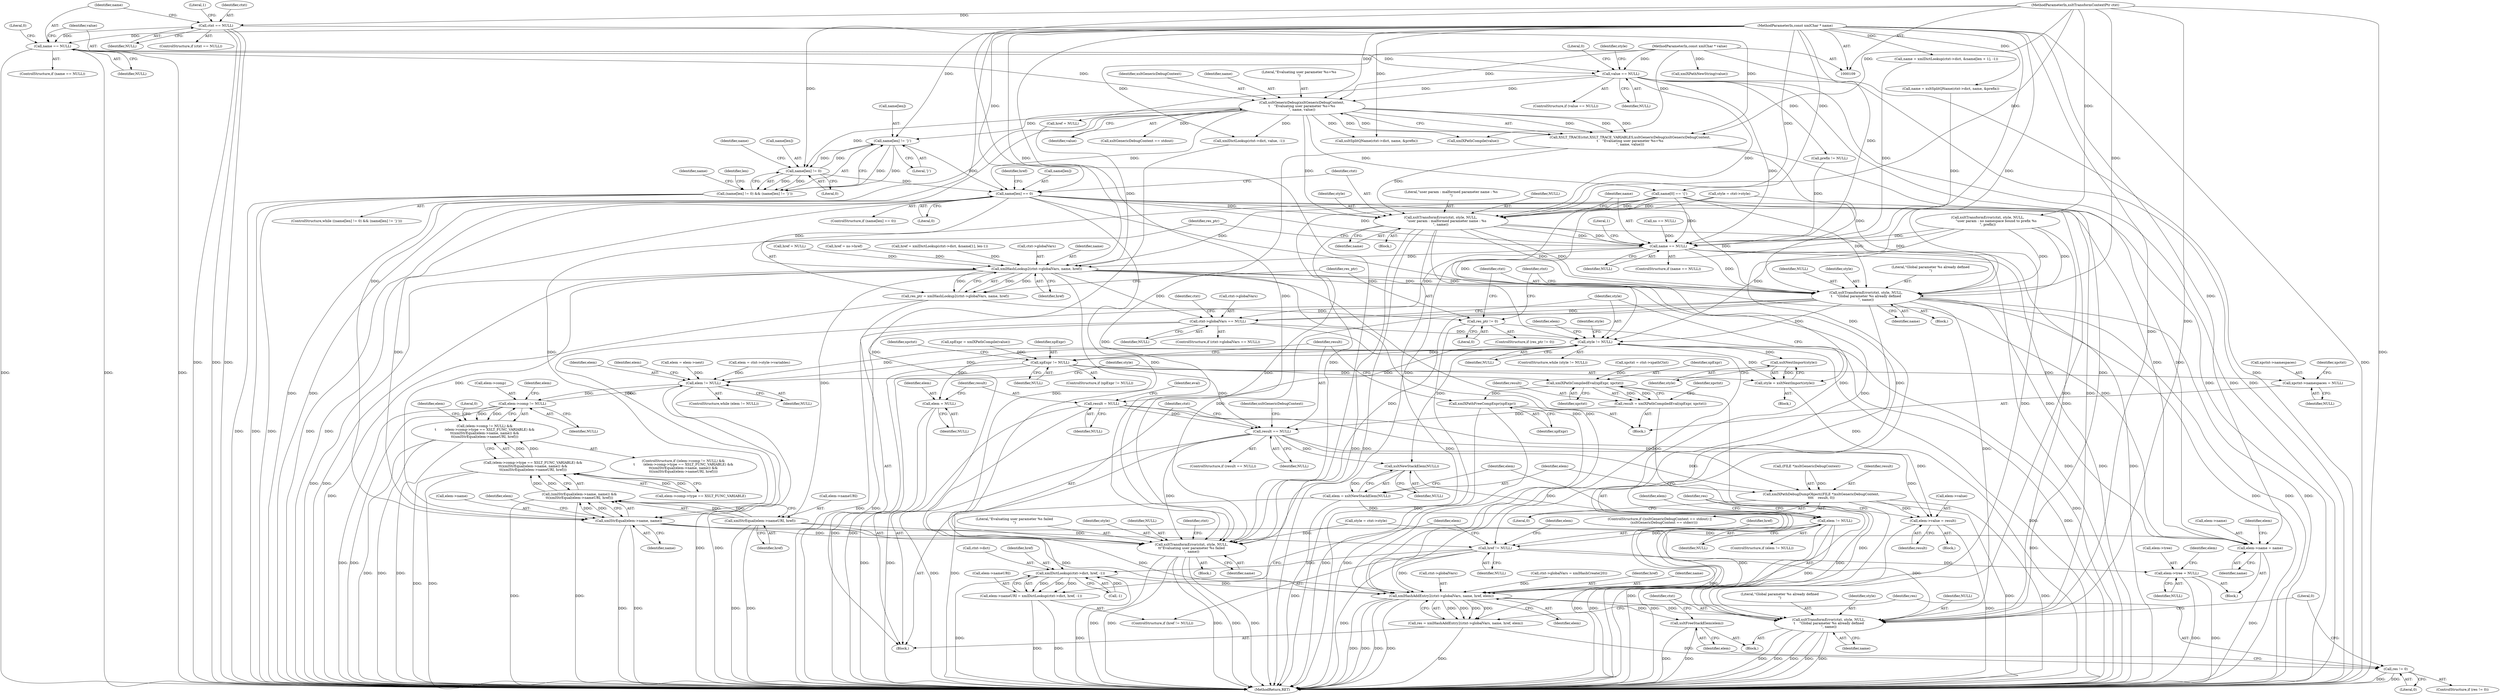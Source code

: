 digraph "0_Chrome_96dbafe288dbe2f0cc45fa3c39daf6d0c37acbab_45@array" {
"1000176" [label="(Call,name[len] != '}')"];
"1000171" [label="(Call,name[len] != 0)"];
"1000150" [label="(Call,xsltGenericDebug(xsltGenericDebugContext,\n\t    \"Evaluating user parameter %s=%s\n\", name, value))"];
"1000131" [label="(Call,name == NULL)"];
"1000111" [label="(MethodParameterIn,const xmlChar * name)"];
"1000124" [label="(Call,ctxt == NULL)"];
"1000110" [label="(MethodParameterIn,xsltTransformContextPtr ctxt)"];
"1000137" [label="(Call,value == NULL)"];
"1000112" [label="(MethodParameterIn,const xmlChar * value)"];
"1000176" [label="(Call,name[len] != '}')"];
"1000170" [label="(Call,(name[len] != 0) && (name[len] != '}'))"];
"1000184" [label="(Call,name[len] == 0)"];
"1000190" [label="(Call,xsltTransformError(ctxt, style, NULL,\n           \"user param : malformed parameter name : %s\n\", name))"];
"1000275" [label="(Call,name == NULL)"];
"1000283" [label="(Call,xmlHashLookup2(ctxt->globalVars, name, href))"];
"1000281" [label="(Call,res_ptr = xmlHashLookup2(ctxt->globalVars, name, href))"];
"1000290" [label="(Call,res_ptr != 0)"];
"1000294" [label="(Call,xsltTransformError(ctxt, style, NULL,\n\t    \"Global parameter %s already defined\n\", name))"];
"1000301" [label="(Call,ctxt->globalVars == NULL)"];
"1000313" [label="(Call,style != NULL)"];
"1000325" [label="(Call,elem != NULL)"];
"1000331" [label="(Call,elem->comp != NULL)"];
"1000330" [label="(Call,(elem->comp != NULL) &&\n\t        (elem->comp->type == XSLT_FUNC_VARIABLE) &&\n\t\t(xmlStrEqual(elem->name, name)) &&\n\t\t(xmlStrEqual(elem->nameURI, href)))"];
"1000365" [label="(Call,xsltNextImport(style))"];
"1000363" [label="(Call,style = xsltNextImport(style))"];
"1000372" [label="(Call,elem = NULL)"];
"1000375" [label="(Call,result = NULL)"];
"1000506" [label="(Call,result == NULL)"];
"1000510" [label="(Call,xsltTransformError(ctxt, style, NULL,\n\t\t\"Evaluating user parameter %s failed\n\", name))"];
"1000532" [label="(Call,xmlXPathDebugDumpObject((FILE *)xsltGenericDebugContext,\n\t\t\t\t    result, 0))"];
"1000601" [label="(Call,elem->value = result)"];
"1000540" [label="(Call,xsltNewStackElem(NULL))"];
"1000538" [label="(Call,elem = xsltNewStackElem(NULL))"];
"1000543" [label="(Call,elem != NULL)"];
"1000564" [label="(Call,href != NULL)"];
"1000571" [label="(Call,xmlDictLookup(ctxt->dict, href, -1))"];
"1000567" [label="(Call,elem->nameURI = xmlDictLookup(ctxt->dict, href, -1))"];
"1000608" [label="(Call,xmlHashAddEntry2(ctxt->globalVars, name, href, elem))"];
"1000606" [label="(Call,res = xmlHashAddEntry2(ctxt->globalVars, name, href, elem))"];
"1000616" [label="(Call,res != 0)"];
"1000620" [label="(Call,xsltFreeStackElem(elem))"];
"1000622" [label="(Call,xsltTransformError(ctxt, style, NULL,\n\t    \"Global parameter %s already defined\n\", name))"];
"1000578" [label="(Call,elem->tree = NULL)"];
"1000388" [label="(Call,xpExpr != NULL)"];
"1000458" [label="(Call,xpctxt->namespaces = NULL)"];
"1000470" [label="(Call,xmlXPathCompiledEval(xpExpr, xpctxt))"];
"1000468" [label="(Call,result = xmlXPathCompiledEval(xpExpr, xpctxt))"];
"1000503" [label="(Call,xmlXPathFreeCompExpr(xpExpr))"];
"1000345" [label="(Call,xmlStrEqual(elem->name, name))"];
"1000344" [label="(Call,(xmlStrEqual(elem->name, name)) &&\n\t\t(xmlStrEqual(elem->nameURI, href)))"];
"1000336" [label="(Call,(elem->comp->type == XSLT_FUNC_VARIABLE) &&\n\t\t(xmlStrEqual(elem->name, name)) &&\n\t\t(xmlStrEqual(elem->nameURI, href)))"];
"1000547" [label="(Call,elem->name = name)"];
"1000350" [label="(Call,xmlStrEqual(elem->nameURI, href))"];
"1000572" [label="(Call,ctxt->dict)"];
"1000292" [label="(Literal,0)"];
"1000182" [label="(Identifier,len)"];
"1000509" [label="(Block,)"];
"1000564" [label="(Call,href != NULL)"];
"1000326" [label="(Identifier,elem)"];
"1000385" [label="(Call,xmlXPathCompile(value))"];
"1000349" [label="(Identifier,name)"];
"1000315" [label="(Identifier,NULL)"];
"1000462" [label="(Identifier,NULL)"];
"1000258" [label="(Call,xsltTransformError(ctxt, style, NULL,\n                \"user param : no namespace bound to prefix %s\n\", prefix))"];
"1000151" [label="(Identifier,xsltGenericDebugContext)"];
"1000186" [label="(Identifier,name)"];
"1000314" [label="(Identifier,style)"];
"1000137" [label="(Call,value == NULL)"];
"1000618" [label="(Literal,0)"];
"1000373" [label="(Identifier,elem)"];
"1000301" [label="(Call,ctxt->globalVars == NULL)"];
"1000380" [label="(Identifier,eval)"];
"1000277" [label="(Identifier,NULL)"];
"1000141" [label="(Literal,0)"];
"1000505" [label="(ControlStructure,if (result == NULL))"];
"1000468" [label="(Call,result = xmlXPathCompiledEval(xpExpr, xpctxt))"];
"1000290" [label="(Call,res_ptr != 0)"];
"1000609" [label="(Call,ctxt->globalVars)"];
"1000390" [label="(Identifier,NULL)"];
"1000346" [label="(Call,elem->name)"];
"1000548" [label="(Call,elem->name)"];
"1000211" [label="(Call,name = xmlDictLookup(ctxt->dict, &name[len + 1], -1))"];
"1000124" [label="(Call,ctxt == NULL)"];
"1000511" [label="(Identifier,ctxt)"];
"1000178" [label="(Identifier,name)"];
"1000608" [label="(Call,xmlHashAddEntry2(ctxt->globalVars, name, href, elem))"];
"1000344" [label="(Call,(xmlStrEqual(elem->name, name)) &&\n\t\t(xmlStrEqual(elem->nameURI, href)))"];
"1000541" [label="(Identifier,NULL)"];
"1000470" [label="(Call,xmlXPathCompiledEval(xpExpr, xpctxt))"];
"1000514" [label="(Literal,\"Evaluating user parameter %s failed\n\")"];
"1000275" [label="(Call,name == NULL)"];
"1000195" [label="(Identifier,name)"];
"1000578" [label="(Call,elem->tree = NULL)"];
"1000154" [label="(Identifier,value)"];
"1000537" [label="(Literal,0)"];
"1000533" [label="(Call,(FILE *)xsltGenericDebugContext)"];
"1000306" [label="(Call,ctxt->globalVars = xmlHashCreate(20))"];
"1000176" [label="(Call,name[len] != '}')"];
"1000571" [label="(Call,xmlDictLookup(ctxt->dict, href, -1))"];
"1000510" [label="(Call,xsltTransformError(ctxt, style, NULL,\n\t\t\"Evaluating user parameter %s failed\n\", name))"];
"1000170" [label="(Call,(name[len] != 0) && (name[len] != '}'))"];
"1000132" [label="(Identifier,name)"];
"1000313" [label="(Call,style != NULL)"];
"1000114" [label="(Block,)"];
"1000585" [label="(Identifier,elem)"];
"1000352" [label="(Identifier,elem)"];
"1000123" [label="(ControlStructure,if (ctxt == NULL))"];
"1000227" [label="(Call,name = xsltSplitQName(ctxt->dict, name, &prefix))"];
"1000568" [label="(Call,elem->nameURI)"];
"1000325" [label="(Call,elem != NULL)"];
"1000512" [label="(Identifier,style)"];
"1000126" [label="(Identifier,NULL)"];
"1000503" [label="(Call,xmlXPathFreeCompExpr(xpExpr))"];
"1000287" [label="(Identifier,name)"];
"1000597" [label="(Call,xmlXPathNewString(value))"];
"1000617" [label="(Identifier,res)"];
"1000335" [label="(Identifier,NULL)"];
"1000177" [label="(Call,name[len])"];
"1000367" [label="(Call,style = ctxt->style)"];
"1000143" [label="(Identifier,style)"];
"1000291" [label="(Identifier,res_ptr)"];
"1000297" [label="(Identifier,NULL)"];
"1000331" [label="(Call,elem->comp != NULL)"];
"1000513" [label="(Identifier,NULL)"];
"1000458" [label="(Call,xpctxt->namespaces = NULL)"];
"1000171" [label="(Call,name[len] != 0)"];
"1000527" [label="(Identifier,xsltGenericDebugContext)"];
"1000605" [label="(Identifier,result)"];
"1000189" [label="(Block,)"];
"1000340" [label="(Identifier,elem)"];
"1000142" [label="(Call,style = ctxt->style)"];
"1000626" [label="(Literal,\"Global parameter %s already defined\n\")"];
"1000546" [label="(Block,)"];
"1000136" [label="(ControlStructure,if (value == NULL))"];
"1000169" [label="(ControlStructure,while ((name[len] != 0) && (name[len] != '}')))"];
"1000308" [label="(Identifier,ctxt)"];
"1000542" [label="(ControlStructure,if (elem != NULL))"];
"1000575" [label="(Identifier,href)"];
"1000264" [label="(Call,href = NULL)"];
"1000375" [label="(Call,result = NULL)"];
"1000544" [label="(Identifier,elem)"];
"1000400" [label="(Identifier,xpctxt)"];
"1000619" [label="(Block,)"];
"1000383" [label="(Call,xpExpr = xmlXPathCompile(value))"];
"1000365" [label="(Call,xsltNextImport(style))"];
"1000288" [label="(Identifier,href)"];
"1000547" [label="(Call,elem->name = name)"];
"1000192" [label="(Identifier,style)"];
"1000614" [label="(Identifier,elem)"];
"1000607" [label="(Identifier,res)"];
"1000624" [label="(Identifier,style)"];
"1000351" [label="(Call,elem->nameURI)"];
"1000318" [label="(Identifier,elem)"];
"1000296" [label="(Identifier,style)"];
"1000387" [label="(ControlStructure,if (xpExpr != NULL))"];
"1000175" [label="(Literal,0)"];
"1000330" [label="(Call,(elem->comp != NULL) &&\n\t        (elem->comp->type == XSLT_FUNC_VARIABLE) &&\n\t\t(xmlStrEqual(elem->name, name)) &&\n\t\t(xmlStrEqual(elem->nameURI, href)))"];
"1000345" [label="(Call,xmlStrEqual(elem->name, name))"];
"1000475" [label="(Identifier,xpctxt)"];
"1000281" [label="(Call,res_ptr = xmlHashLookup2(ctxt->globalVars, name, href))"];
"1000602" [label="(Call,elem->value)"];
"1000294" [label="(Call,xsltTransformError(ctxt, style, NULL,\n\t    \"Global parameter %s already defined\n\", name))"];
"1000622" [label="(Call,xsltTransformError(ctxt, style, NULL,\n\t    \"Global parameter %s already defined\n\", name))"];
"1000130" [label="(ControlStructure,if (name == NULL))"];
"1000540" [label="(Call,xsltNewStackElem(NULL))"];
"1000372" [label="(Call,elem = NULL)"];
"1000629" [label="(Literal,0)"];
"1000545" [label="(Identifier,NULL)"];
"1000600" [label="(Block,)"];
"1000155" [label="(Call,href = NULL)"];
"1000303" [label="(Identifier,ctxt)"];
"1000111" [label="(MethodParameterIn,const xmlChar * name)"];
"1000110" [label="(MethodParameterIn,xsltTransformContextPtr ctxt)"];
"1000305" [label="(Identifier,NULL)"];
"1000190" [label="(Call,xsltTransformError(ctxt, style, NULL,\n           \"user param : malformed parameter name : %s\n\", name))"];
"1000359" [label="(Identifier,elem)"];
"1000538" [label="(Call,elem = xsltNewStackElem(NULL))"];
"1000337" [label="(Call,elem->comp->type == XSLT_FUNC_VARIABLE)"];
"1000536" [label="(Identifier,result)"];
"1000465" [label="(Identifier,xpctxt)"];
"1000147" [label="(Call,XSLT_TRACE(ctxt,XSLT_TRACE_VARIABLES,xsltGenericDebug(xsltGenericDebugContext,\n\t    \"Evaluating user parameter %s=%s\n\", name, value)))"];
"1000289" [label="(ControlStructure,if (res_ptr != 0))"];
"1000354" [label="(Identifier,href)"];
"1000299" [label="(Identifier,name)"];
"1000376" [label="(Identifier,result)"];
"1000183" [label="(ControlStructure,if (name[len] == 0))"];
"1000621" [label="(Identifier,elem)"];
"1000153" [label="(Identifier,name)"];
"1000133" [label="(Identifier,NULL)"];
"1000300" [label="(ControlStructure,if (ctxt->globalVars == NULL))"];
"1000131" [label="(Call,name == NULL)"];
"1000539" [label="(Identifier,elem)"];
"1000567" [label="(Call,elem->nameURI = xmlDictLookup(ctxt->dict, href, -1))"];
"1000554" [label="(Identifier,elem)"];
"1000532" [label="(Call,xmlXPathDebugDumpObject((FILE *)xsltGenericDebugContext,\n\t\t\t\t    result, 0))"];
"1000549" [label="(Identifier,elem)"];
"1000613" [label="(Identifier,href)"];
"1000623" [label="(Identifier,ctxt)"];
"1000563" [label="(ControlStructure,if (href != NULL))"];
"1000282" [label="(Identifier,res_ptr)"];
"1000269" [label="(Call,href = ns->href)"];
"1000329" [label="(ControlStructure,if ((elem->comp != NULL) &&\n\t        (elem->comp->type == XSLT_FUNC_VARIABLE) &&\n\t\t(xmlStrEqual(elem->name, name)) &&\n\t\t(xmlStrEqual(elem->nameURI, href))))"];
"1000507" [label="(Identifier,result)"];
"1000358" [label="(Call,elem = elem->next)"];
"1000283" [label="(Call,xmlHashLookup2(ctxt->globalVars, name, href))"];
"1000368" [label="(Identifier,style)"];
"1000274" [label="(ControlStructure,if (name == NULL))"];
"1000280" [label="(Literal,1)"];
"1000152" [label="(Literal,\"Evaluating user parameter %s=%s\n\")"];
"1000276" [label="(Identifier,name)"];
"1000524" [label="(ControlStructure,if ((xsltGenericDebugContext == stdout) ||\n        (xsltGenericDebugContext == stderr)))"];
"1000317" [label="(Call,elem = ctxt->style->variables)"];
"1000150" [label="(Call,xsltGenericDebug(xsltGenericDebugContext,\n\t    \"Evaluating user parameter %s=%s\n\", name, value))"];
"1000336" [label="(Call,(elem->comp->type == XSLT_FUNC_VARIABLE) &&\n\t\t(xmlStrEqual(elem->name, name)) &&\n\t\t(xmlStrEqual(elem->nameURI, href)))"];
"1000601" [label="(Call,elem->value = result)"];
"1000543" [label="(Call,elem != NULL)"];
"1000389" [label="(Identifier,xpExpr)"];
"1000579" [label="(Call,elem->tree)"];
"1000515" [label="(Identifier,name)"];
"1000324" [label="(ControlStructure,while (elem != NULL))"];
"1000569" [label="(Identifier,elem)"];
"1000364" [label="(Identifier,style)"];
"1000254" [label="(Call,ns == NULL)"];
"1000612" [label="(Identifier,name)"];
"1000327" [label="(Identifier,NULL)"];
"1000582" [label="(Identifier,NULL)"];
"1000139" [label="(Identifier,NULL)"];
"1000388" [label="(Call,xpExpr != NULL)"];
"1000188" [label="(Literal,0)"];
"1000198" [label="(Call,href = xmlDictLookup(ctxt->dict, &name[1], len-1))"];
"1000374" [label="(Identifier,NULL)"];
"1000526" [label="(Call,xsltGenericDebugContext == stdout)"];
"1000316" [label="(Block,)"];
"1000191" [label="(Identifier,ctxt)"];
"1000576" [label="(Call,-1)"];
"1000194" [label="(Literal,\"user param : malformed parameter name : %s\n\")"];
"1000627" [label="(Identifier,name)"];
"1000332" [label="(Call,elem->comp)"];
"1000180" [label="(Literal,'}')"];
"1000284" [label="(Call,ctxt->globalVars)"];
"1000565" [label="(Identifier,href)"];
"1000518" [label="(Identifier,ctxt)"];
"1000295" [label="(Identifier,ctxt)"];
"1000504" [label="(Identifier,xpExpr)"];
"1000471" [label="(Identifier,xpExpr)"];
"1000184" [label="(Call,name[len] == 0)"];
"1000616" [label="(Call,res != 0)"];
"1000138" [label="(Identifier,value)"];
"1000135" [label="(Literal,0)"];
"1000298" [label="(Literal,\"Global parameter %s already defined\n\")"];
"1000312" [label="(ControlStructure,while (style != NULL))"];
"1000391" [label="(Block,)"];
"1000237" [label="(Call,prefix != NULL)"];
"1000129" [label="(Literal,1)"];
"1000229" [label="(Call,xsltSplitQName(ctxt->dict, name, &prefix))"];
"1000556" [label="(Call,xmlDictLookup(ctxt->dict, value, -1))"];
"1000508" [label="(Identifier,NULL)"];
"1000159" [label="(Call,name[0] == '{')"];
"1000125" [label="(Identifier,ctxt)"];
"1000472" [label="(Identifier,xpctxt)"];
"1000506" [label="(Call,result == NULL)"];
"1000112" [label="(MethodParameterIn,const xmlChar * value)"];
"1000630" [label="(MethodReturn,RET)"];
"1000293" [label="(Block,)"];
"1000377" [label="(Identifier,NULL)"];
"1000580" [label="(Identifier,elem)"];
"1000350" [label="(Call,xmlStrEqual(elem->nameURI, href))"];
"1000551" [label="(Identifier,name)"];
"1000620" [label="(Call,xsltFreeStackElem(elem))"];
"1000399" [label="(Call,xpctxt = ctxt->xpathCtxt)"];
"1000625" [label="(Identifier,NULL)"];
"1000469" [label="(Identifier,result)"];
"1000357" [label="(Literal,0)"];
"1000333" [label="(Identifier,elem)"];
"1000566" [label="(Identifier,NULL)"];
"1000459" [label="(Call,xpctxt->namespaces)"];
"1000606" [label="(Call,res = xmlHashAddEntry2(ctxt->globalVars, name, href, elem))"];
"1000172" [label="(Call,name[len])"];
"1000185" [label="(Call,name[len])"];
"1000199" [label="(Identifier,href)"];
"1000193" [label="(Identifier,NULL)"];
"1000363" [label="(Call,style = xsltNextImport(style))"];
"1000615" [label="(ControlStructure,if (res != 0))"];
"1000302" [label="(Call,ctxt->globalVars)"];
"1000366" [label="(Identifier,style)"];
"1000176" -> "1000170"  [label="AST: "];
"1000176" -> "1000180"  [label="CFG: "];
"1000177" -> "1000176"  [label="AST: "];
"1000180" -> "1000176"  [label="AST: "];
"1000170" -> "1000176"  [label="CFG: "];
"1000176" -> "1000171"  [label="DDG: "];
"1000176" -> "1000170"  [label="DDG: "];
"1000176" -> "1000170"  [label="DDG: "];
"1000171" -> "1000176"  [label="DDG: "];
"1000150" -> "1000176"  [label="DDG: "];
"1000111" -> "1000176"  [label="DDG: "];
"1000176" -> "1000184"  [label="DDG: "];
"1000171" -> "1000170"  [label="AST: "];
"1000171" -> "1000175"  [label="CFG: "];
"1000172" -> "1000171"  [label="AST: "];
"1000175" -> "1000171"  [label="AST: "];
"1000178" -> "1000171"  [label="CFG: "];
"1000170" -> "1000171"  [label="CFG: "];
"1000171" -> "1000170"  [label="DDG: "];
"1000171" -> "1000170"  [label="DDG: "];
"1000150" -> "1000171"  [label="DDG: "];
"1000111" -> "1000171"  [label="DDG: "];
"1000171" -> "1000184"  [label="DDG: "];
"1000150" -> "1000147"  [label="AST: "];
"1000150" -> "1000154"  [label="CFG: "];
"1000151" -> "1000150"  [label="AST: "];
"1000152" -> "1000150"  [label="AST: "];
"1000153" -> "1000150"  [label="AST: "];
"1000154" -> "1000150"  [label="AST: "];
"1000147" -> "1000150"  [label="CFG: "];
"1000150" -> "1000630"  [label="DDG: "];
"1000150" -> "1000630"  [label="DDG: "];
"1000150" -> "1000147"  [label="DDG: "];
"1000150" -> "1000147"  [label="DDG: "];
"1000150" -> "1000147"  [label="DDG: "];
"1000150" -> "1000147"  [label="DDG: "];
"1000131" -> "1000150"  [label="DDG: "];
"1000111" -> "1000150"  [label="DDG: "];
"1000137" -> "1000150"  [label="DDG: "];
"1000112" -> "1000150"  [label="DDG: "];
"1000150" -> "1000159"  [label="DDG: "];
"1000150" -> "1000184"  [label="DDG: "];
"1000150" -> "1000190"  [label="DDG: "];
"1000150" -> "1000229"  [label="DDG: "];
"1000150" -> "1000385"  [label="DDG: "];
"1000150" -> "1000526"  [label="DDG: "];
"1000150" -> "1000556"  [label="DDG: "];
"1000131" -> "1000130"  [label="AST: "];
"1000131" -> "1000133"  [label="CFG: "];
"1000132" -> "1000131"  [label="AST: "];
"1000133" -> "1000131"  [label="AST: "];
"1000135" -> "1000131"  [label="CFG: "];
"1000138" -> "1000131"  [label="CFG: "];
"1000131" -> "1000630"  [label="DDG: "];
"1000131" -> "1000630"  [label="DDG: "];
"1000131" -> "1000630"  [label="DDG: "];
"1000111" -> "1000131"  [label="DDG: "];
"1000124" -> "1000131"  [label="DDG: "];
"1000131" -> "1000137"  [label="DDG: "];
"1000111" -> "1000109"  [label="AST: "];
"1000111" -> "1000630"  [label="DDG: "];
"1000111" -> "1000159"  [label="DDG: "];
"1000111" -> "1000184"  [label="DDG: "];
"1000111" -> "1000190"  [label="DDG: "];
"1000111" -> "1000211"  [label="DDG: "];
"1000111" -> "1000227"  [label="DDG: "];
"1000111" -> "1000229"  [label="DDG: "];
"1000111" -> "1000275"  [label="DDG: "];
"1000111" -> "1000283"  [label="DDG: "];
"1000111" -> "1000294"  [label="DDG: "];
"1000111" -> "1000345"  [label="DDG: "];
"1000111" -> "1000510"  [label="DDG: "];
"1000111" -> "1000547"  [label="DDG: "];
"1000111" -> "1000608"  [label="DDG: "];
"1000111" -> "1000622"  [label="DDG: "];
"1000124" -> "1000123"  [label="AST: "];
"1000124" -> "1000126"  [label="CFG: "];
"1000125" -> "1000124"  [label="AST: "];
"1000126" -> "1000124"  [label="AST: "];
"1000129" -> "1000124"  [label="CFG: "];
"1000132" -> "1000124"  [label="CFG: "];
"1000124" -> "1000630"  [label="DDG: "];
"1000124" -> "1000630"  [label="DDG: "];
"1000124" -> "1000630"  [label="DDG: "];
"1000110" -> "1000124"  [label="DDG: "];
"1000124" -> "1000147"  [label="DDG: "];
"1000110" -> "1000109"  [label="AST: "];
"1000110" -> "1000630"  [label="DDG: "];
"1000110" -> "1000147"  [label="DDG: "];
"1000110" -> "1000190"  [label="DDG: "];
"1000110" -> "1000258"  [label="DDG: "];
"1000110" -> "1000294"  [label="DDG: "];
"1000110" -> "1000510"  [label="DDG: "];
"1000110" -> "1000622"  [label="DDG: "];
"1000137" -> "1000136"  [label="AST: "];
"1000137" -> "1000139"  [label="CFG: "];
"1000138" -> "1000137"  [label="AST: "];
"1000139" -> "1000137"  [label="AST: "];
"1000141" -> "1000137"  [label="CFG: "];
"1000143" -> "1000137"  [label="CFG: "];
"1000137" -> "1000630"  [label="DDG: "];
"1000137" -> "1000630"  [label="DDG: "];
"1000137" -> "1000630"  [label="DDG: "];
"1000112" -> "1000137"  [label="DDG: "];
"1000137" -> "1000155"  [label="DDG: "];
"1000137" -> "1000190"  [label="DDG: "];
"1000137" -> "1000237"  [label="DDG: "];
"1000137" -> "1000275"  [label="DDG: "];
"1000112" -> "1000109"  [label="AST: "];
"1000112" -> "1000630"  [label="DDG: "];
"1000112" -> "1000385"  [label="DDG: "];
"1000112" -> "1000556"  [label="DDG: "];
"1000112" -> "1000597"  [label="DDG: "];
"1000170" -> "1000169"  [label="AST: "];
"1000182" -> "1000170"  [label="CFG: "];
"1000186" -> "1000170"  [label="CFG: "];
"1000170" -> "1000630"  [label="DDG: "];
"1000170" -> "1000630"  [label="DDG: "];
"1000170" -> "1000630"  [label="DDG: "];
"1000184" -> "1000183"  [label="AST: "];
"1000184" -> "1000188"  [label="CFG: "];
"1000185" -> "1000184"  [label="AST: "];
"1000188" -> "1000184"  [label="AST: "];
"1000191" -> "1000184"  [label="CFG: "];
"1000199" -> "1000184"  [label="CFG: "];
"1000184" -> "1000630"  [label="DDG: "];
"1000184" -> "1000630"  [label="DDG: "];
"1000184" -> "1000190"  [label="DDG: "];
"1000184" -> "1000275"  [label="DDG: "];
"1000184" -> "1000283"  [label="DDG: "];
"1000184" -> "1000294"  [label="DDG: "];
"1000184" -> "1000345"  [label="DDG: "];
"1000184" -> "1000510"  [label="DDG: "];
"1000184" -> "1000547"  [label="DDG: "];
"1000184" -> "1000608"  [label="DDG: "];
"1000184" -> "1000622"  [label="DDG: "];
"1000190" -> "1000189"  [label="AST: "];
"1000190" -> "1000195"  [label="CFG: "];
"1000191" -> "1000190"  [label="AST: "];
"1000192" -> "1000190"  [label="AST: "];
"1000193" -> "1000190"  [label="AST: "];
"1000194" -> "1000190"  [label="AST: "];
"1000195" -> "1000190"  [label="AST: "];
"1000276" -> "1000190"  [label="CFG: "];
"1000190" -> "1000630"  [label="DDG: "];
"1000190" -> "1000630"  [label="DDG: "];
"1000190" -> "1000630"  [label="DDG: "];
"1000147" -> "1000190"  [label="DDG: "];
"1000142" -> "1000190"  [label="DDG: "];
"1000159" -> "1000190"  [label="DDG: "];
"1000190" -> "1000275"  [label="DDG: "];
"1000190" -> "1000275"  [label="DDG: "];
"1000190" -> "1000294"  [label="DDG: "];
"1000190" -> "1000294"  [label="DDG: "];
"1000190" -> "1000313"  [label="DDG: "];
"1000190" -> "1000510"  [label="DDG: "];
"1000190" -> "1000622"  [label="DDG: "];
"1000275" -> "1000274"  [label="AST: "];
"1000275" -> "1000277"  [label="CFG: "];
"1000276" -> "1000275"  [label="AST: "];
"1000277" -> "1000275"  [label="AST: "];
"1000280" -> "1000275"  [label="CFG: "];
"1000282" -> "1000275"  [label="CFG: "];
"1000275" -> "1000630"  [label="DDG: "];
"1000275" -> "1000630"  [label="DDG: "];
"1000275" -> "1000630"  [label="DDG: "];
"1000211" -> "1000275"  [label="DDG: "];
"1000159" -> "1000275"  [label="DDG: "];
"1000227" -> "1000275"  [label="DDG: "];
"1000237" -> "1000275"  [label="DDG: "];
"1000254" -> "1000275"  [label="DDG: "];
"1000258" -> "1000275"  [label="DDG: "];
"1000275" -> "1000283"  [label="DDG: "];
"1000275" -> "1000294"  [label="DDG: "];
"1000275" -> "1000301"  [label="DDG: "];
"1000283" -> "1000281"  [label="AST: "];
"1000283" -> "1000288"  [label="CFG: "];
"1000284" -> "1000283"  [label="AST: "];
"1000287" -> "1000283"  [label="AST: "];
"1000288" -> "1000283"  [label="AST: "];
"1000281" -> "1000283"  [label="CFG: "];
"1000283" -> "1000630"  [label="DDG: "];
"1000283" -> "1000630"  [label="DDG: "];
"1000283" -> "1000281"  [label="DDG: "];
"1000283" -> "1000281"  [label="DDG: "];
"1000283" -> "1000281"  [label="DDG: "];
"1000159" -> "1000283"  [label="DDG: "];
"1000264" -> "1000283"  [label="DDG: "];
"1000198" -> "1000283"  [label="DDG: "];
"1000269" -> "1000283"  [label="DDG: "];
"1000155" -> "1000283"  [label="DDG: "];
"1000283" -> "1000294"  [label="DDG: "];
"1000283" -> "1000301"  [label="DDG: "];
"1000283" -> "1000345"  [label="DDG: "];
"1000283" -> "1000350"  [label="DDG: "];
"1000283" -> "1000510"  [label="DDG: "];
"1000283" -> "1000547"  [label="DDG: "];
"1000283" -> "1000564"  [label="DDG: "];
"1000283" -> "1000608"  [label="DDG: "];
"1000283" -> "1000608"  [label="DDG: "];
"1000281" -> "1000114"  [label="AST: "];
"1000282" -> "1000281"  [label="AST: "];
"1000291" -> "1000281"  [label="CFG: "];
"1000281" -> "1000630"  [label="DDG: "];
"1000281" -> "1000290"  [label="DDG: "];
"1000290" -> "1000289"  [label="AST: "];
"1000290" -> "1000292"  [label="CFG: "];
"1000291" -> "1000290"  [label="AST: "];
"1000292" -> "1000290"  [label="AST: "];
"1000295" -> "1000290"  [label="CFG: "];
"1000303" -> "1000290"  [label="CFG: "];
"1000290" -> "1000630"  [label="DDG: "];
"1000290" -> "1000630"  [label="DDG: "];
"1000294" -> "1000293"  [label="AST: "];
"1000294" -> "1000299"  [label="CFG: "];
"1000295" -> "1000294"  [label="AST: "];
"1000296" -> "1000294"  [label="AST: "];
"1000297" -> "1000294"  [label="AST: "];
"1000298" -> "1000294"  [label="AST: "];
"1000299" -> "1000294"  [label="AST: "];
"1000303" -> "1000294"  [label="CFG: "];
"1000294" -> "1000630"  [label="DDG: "];
"1000294" -> "1000630"  [label="DDG: "];
"1000294" -> "1000630"  [label="DDG: "];
"1000258" -> "1000294"  [label="DDG: "];
"1000258" -> "1000294"  [label="DDG: "];
"1000147" -> "1000294"  [label="DDG: "];
"1000142" -> "1000294"  [label="DDG: "];
"1000159" -> "1000294"  [label="DDG: "];
"1000294" -> "1000301"  [label="DDG: "];
"1000294" -> "1000313"  [label="DDG: "];
"1000294" -> "1000345"  [label="DDG: "];
"1000294" -> "1000510"  [label="DDG: "];
"1000294" -> "1000510"  [label="DDG: "];
"1000294" -> "1000547"  [label="DDG: "];
"1000294" -> "1000608"  [label="DDG: "];
"1000294" -> "1000622"  [label="DDG: "];
"1000301" -> "1000300"  [label="AST: "];
"1000301" -> "1000305"  [label="CFG: "];
"1000302" -> "1000301"  [label="AST: "];
"1000305" -> "1000301"  [label="AST: "];
"1000308" -> "1000301"  [label="CFG: "];
"1000314" -> "1000301"  [label="CFG: "];
"1000301" -> "1000630"  [label="DDG: "];
"1000301" -> "1000630"  [label="DDG: "];
"1000301" -> "1000313"  [label="DDG: "];
"1000301" -> "1000608"  [label="DDG: "];
"1000313" -> "1000312"  [label="AST: "];
"1000313" -> "1000315"  [label="CFG: "];
"1000314" -> "1000313"  [label="AST: "];
"1000315" -> "1000313"  [label="AST: "];
"1000318" -> "1000313"  [label="CFG: "];
"1000368" -> "1000313"  [label="CFG: "];
"1000313" -> "1000630"  [label="DDG: "];
"1000313" -> "1000630"  [label="DDG: "];
"1000258" -> "1000313"  [label="DDG: "];
"1000142" -> "1000313"  [label="DDG: "];
"1000363" -> "1000313"  [label="DDG: "];
"1000325" -> "1000313"  [label="DDG: "];
"1000313" -> "1000325"  [label="DDG: "];
"1000313" -> "1000365"  [label="DDG: "];
"1000313" -> "1000372"  [label="DDG: "];
"1000313" -> "1000375"  [label="DDG: "];
"1000313" -> "1000388"  [label="DDG: "];
"1000313" -> "1000540"  [label="DDG: "];
"1000325" -> "1000324"  [label="AST: "];
"1000325" -> "1000327"  [label="CFG: "];
"1000326" -> "1000325"  [label="AST: "];
"1000327" -> "1000325"  [label="AST: "];
"1000333" -> "1000325"  [label="CFG: "];
"1000364" -> "1000325"  [label="CFG: "];
"1000325" -> "1000630"  [label="DDG: "];
"1000325" -> "1000630"  [label="DDG: "];
"1000317" -> "1000325"  [label="DDG: "];
"1000358" -> "1000325"  [label="DDG: "];
"1000331" -> "1000325"  [label="DDG: "];
"1000325" -> "1000331"  [label="DDG: "];
"1000331" -> "1000330"  [label="AST: "];
"1000331" -> "1000335"  [label="CFG: "];
"1000332" -> "1000331"  [label="AST: "];
"1000335" -> "1000331"  [label="AST: "];
"1000340" -> "1000331"  [label="CFG: "];
"1000330" -> "1000331"  [label="CFG: "];
"1000331" -> "1000630"  [label="DDG: "];
"1000331" -> "1000630"  [label="DDG: "];
"1000331" -> "1000330"  [label="DDG: "];
"1000331" -> "1000330"  [label="DDG: "];
"1000330" -> "1000329"  [label="AST: "];
"1000330" -> "1000336"  [label="CFG: "];
"1000336" -> "1000330"  [label="AST: "];
"1000357" -> "1000330"  [label="CFG: "];
"1000359" -> "1000330"  [label="CFG: "];
"1000330" -> "1000630"  [label="DDG: "];
"1000330" -> "1000630"  [label="DDG: "];
"1000330" -> "1000630"  [label="DDG: "];
"1000336" -> "1000330"  [label="DDG: "];
"1000336" -> "1000330"  [label="DDG: "];
"1000365" -> "1000363"  [label="AST: "];
"1000365" -> "1000366"  [label="CFG: "];
"1000366" -> "1000365"  [label="AST: "];
"1000363" -> "1000365"  [label="CFG: "];
"1000365" -> "1000363"  [label="DDG: "];
"1000363" -> "1000316"  [label="AST: "];
"1000364" -> "1000363"  [label="AST: "];
"1000314" -> "1000363"  [label="CFG: "];
"1000363" -> "1000630"  [label="DDG: "];
"1000372" -> "1000114"  [label="AST: "];
"1000372" -> "1000374"  [label="CFG: "];
"1000373" -> "1000372"  [label="AST: "];
"1000374" -> "1000372"  [label="AST: "];
"1000376" -> "1000372"  [label="CFG: "];
"1000372" -> "1000630"  [label="DDG: "];
"1000375" -> "1000114"  [label="AST: "];
"1000375" -> "1000377"  [label="CFG: "];
"1000376" -> "1000375"  [label="AST: "];
"1000377" -> "1000375"  [label="AST: "];
"1000380" -> "1000375"  [label="CFG: "];
"1000375" -> "1000630"  [label="DDG: "];
"1000375" -> "1000506"  [label="DDG: "];
"1000375" -> "1000532"  [label="DDG: "];
"1000375" -> "1000601"  [label="DDG: "];
"1000506" -> "1000505"  [label="AST: "];
"1000506" -> "1000508"  [label="CFG: "];
"1000507" -> "1000506"  [label="AST: "];
"1000508" -> "1000506"  [label="AST: "];
"1000511" -> "1000506"  [label="CFG: "];
"1000527" -> "1000506"  [label="CFG: "];
"1000506" -> "1000630"  [label="DDG: "];
"1000506" -> "1000630"  [label="DDG: "];
"1000468" -> "1000506"  [label="DDG: "];
"1000388" -> "1000506"  [label="DDG: "];
"1000506" -> "1000510"  [label="DDG: "];
"1000506" -> "1000532"  [label="DDG: "];
"1000506" -> "1000540"  [label="DDG: "];
"1000506" -> "1000601"  [label="DDG: "];
"1000510" -> "1000509"  [label="AST: "];
"1000510" -> "1000515"  [label="CFG: "];
"1000511" -> "1000510"  [label="AST: "];
"1000512" -> "1000510"  [label="AST: "];
"1000513" -> "1000510"  [label="AST: "];
"1000514" -> "1000510"  [label="AST: "];
"1000515" -> "1000510"  [label="AST: "];
"1000518" -> "1000510"  [label="CFG: "];
"1000510" -> "1000630"  [label="DDG: "];
"1000510" -> "1000630"  [label="DDG: "];
"1000510" -> "1000630"  [label="DDG: "];
"1000510" -> "1000630"  [label="DDG: "];
"1000510" -> "1000630"  [label="DDG: "];
"1000258" -> "1000510"  [label="DDG: "];
"1000147" -> "1000510"  [label="DDG: "];
"1000367" -> "1000510"  [label="DDG: "];
"1000345" -> "1000510"  [label="DDG: "];
"1000159" -> "1000510"  [label="DDG: "];
"1000532" -> "1000524"  [label="AST: "];
"1000532" -> "1000537"  [label="CFG: "];
"1000533" -> "1000532"  [label="AST: "];
"1000536" -> "1000532"  [label="AST: "];
"1000537" -> "1000532"  [label="AST: "];
"1000539" -> "1000532"  [label="CFG: "];
"1000532" -> "1000630"  [label="DDG: "];
"1000532" -> "1000630"  [label="DDG: "];
"1000532" -> "1000630"  [label="DDG: "];
"1000533" -> "1000532"  [label="DDG: "];
"1000532" -> "1000601"  [label="DDG: "];
"1000601" -> "1000600"  [label="AST: "];
"1000601" -> "1000605"  [label="CFG: "];
"1000602" -> "1000601"  [label="AST: "];
"1000605" -> "1000601"  [label="AST: "];
"1000607" -> "1000601"  [label="CFG: "];
"1000601" -> "1000630"  [label="DDG: "];
"1000601" -> "1000630"  [label="DDG: "];
"1000540" -> "1000538"  [label="AST: "];
"1000540" -> "1000541"  [label="CFG: "];
"1000541" -> "1000540"  [label="AST: "];
"1000538" -> "1000540"  [label="CFG: "];
"1000540" -> "1000538"  [label="DDG: "];
"1000540" -> "1000543"  [label="DDG: "];
"1000538" -> "1000114"  [label="AST: "];
"1000539" -> "1000538"  [label="AST: "];
"1000544" -> "1000538"  [label="CFG: "];
"1000538" -> "1000630"  [label="DDG: "];
"1000538" -> "1000543"  [label="DDG: "];
"1000543" -> "1000542"  [label="AST: "];
"1000543" -> "1000545"  [label="CFG: "];
"1000544" -> "1000543"  [label="AST: "];
"1000545" -> "1000543"  [label="AST: "];
"1000549" -> "1000543"  [label="CFG: "];
"1000607" -> "1000543"  [label="CFG: "];
"1000543" -> "1000630"  [label="DDG: "];
"1000543" -> "1000630"  [label="DDG: "];
"1000543" -> "1000564"  [label="DDG: "];
"1000543" -> "1000608"  [label="DDG: "];
"1000543" -> "1000622"  [label="DDG: "];
"1000564" -> "1000563"  [label="AST: "];
"1000564" -> "1000566"  [label="CFG: "];
"1000565" -> "1000564"  [label="AST: "];
"1000566" -> "1000564"  [label="AST: "];
"1000569" -> "1000564"  [label="CFG: "];
"1000580" -> "1000564"  [label="CFG: "];
"1000564" -> "1000630"  [label="DDG: "];
"1000350" -> "1000564"  [label="DDG: "];
"1000564" -> "1000571"  [label="DDG: "];
"1000564" -> "1000578"  [label="DDG: "];
"1000564" -> "1000608"  [label="DDG: "];
"1000564" -> "1000622"  [label="DDG: "];
"1000571" -> "1000567"  [label="AST: "];
"1000571" -> "1000576"  [label="CFG: "];
"1000572" -> "1000571"  [label="AST: "];
"1000575" -> "1000571"  [label="AST: "];
"1000576" -> "1000571"  [label="AST: "];
"1000567" -> "1000571"  [label="CFG: "];
"1000571" -> "1000630"  [label="DDG: "];
"1000571" -> "1000630"  [label="DDG: "];
"1000571" -> "1000567"  [label="DDG: "];
"1000571" -> "1000567"  [label="DDG: "];
"1000571" -> "1000567"  [label="DDG: "];
"1000556" -> "1000571"  [label="DDG: "];
"1000576" -> "1000571"  [label="DDG: "];
"1000571" -> "1000608"  [label="DDG: "];
"1000567" -> "1000563"  [label="AST: "];
"1000568" -> "1000567"  [label="AST: "];
"1000580" -> "1000567"  [label="CFG: "];
"1000567" -> "1000630"  [label="DDG: "];
"1000567" -> "1000630"  [label="DDG: "];
"1000608" -> "1000606"  [label="AST: "];
"1000608" -> "1000614"  [label="CFG: "];
"1000609" -> "1000608"  [label="AST: "];
"1000612" -> "1000608"  [label="AST: "];
"1000613" -> "1000608"  [label="AST: "];
"1000614" -> "1000608"  [label="AST: "];
"1000606" -> "1000608"  [label="CFG: "];
"1000608" -> "1000630"  [label="DDG: "];
"1000608" -> "1000630"  [label="DDG: "];
"1000608" -> "1000630"  [label="DDG: "];
"1000608" -> "1000630"  [label="DDG: "];
"1000608" -> "1000606"  [label="DDG: "];
"1000608" -> "1000606"  [label="DDG: "];
"1000608" -> "1000606"  [label="DDG: "];
"1000608" -> "1000606"  [label="DDG: "];
"1000306" -> "1000608"  [label="DDG: "];
"1000345" -> "1000608"  [label="DDG: "];
"1000159" -> "1000608"  [label="DDG: "];
"1000350" -> "1000608"  [label="DDG: "];
"1000608" -> "1000620"  [label="DDG: "];
"1000608" -> "1000622"  [label="DDG: "];
"1000606" -> "1000114"  [label="AST: "];
"1000607" -> "1000606"  [label="AST: "];
"1000617" -> "1000606"  [label="CFG: "];
"1000606" -> "1000630"  [label="DDG: "];
"1000606" -> "1000616"  [label="DDG: "];
"1000616" -> "1000615"  [label="AST: "];
"1000616" -> "1000618"  [label="CFG: "];
"1000617" -> "1000616"  [label="AST: "];
"1000618" -> "1000616"  [label="AST: "];
"1000621" -> "1000616"  [label="CFG: "];
"1000629" -> "1000616"  [label="CFG: "];
"1000616" -> "1000630"  [label="DDG: "];
"1000616" -> "1000630"  [label="DDG: "];
"1000620" -> "1000619"  [label="AST: "];
"1000620" -> "1000621"  [label="CFG: "];
"1000621" -> "1000620"  [label="AST: "];
"1000623" -> "1000620"  [label="CFG: "];
"1000620" -> "1000630"  [label="DDG: "];
"1000620" -> "1000630"  [label="DDG: "];
"1000622" -> "1000619"  [label="AST: "];
"1000622" -> "1000627"  [label="CFG: "];
"1000623" -> "1000622"  [label="AST: "];
"1000624" -> "1000622"  [label="AST: "];
"1000625" -> "1000622"  [label="AST: "];
"1000626" -> "1000622"  [label="AST: "];
"1000627" -> "1000622"  [label="AST: "];
"1000629" -> "1000622"  [label="CFG: "];
"1000622" -> "1000630"  [label="DDG: "];
"1000622" -> "1000630"  [label="DDG: "];
"1000622" -> "1000630"  [label="DDG: "];
"1000622" -> "1000630"  [label="DDG: "];
"1000622" -> "1000630"  [label="DDG: "];
"1000258" -> "1000622"  [label="DDG: "];
"1000147" -> "1000622"  [label="DDG: "];
"1000367" -> "1000622"  [label="DDG: "];
"1000159" -> "1000622"  [label="DDG: "];
"1000578" -> "1000546"  [label="AST: "];
"1000578" -> "1000582"  [label="CFG: "];
"1000579" -> "1000578"  [label="AST: "];
"1000582" -> "1000578"  [label="AST: "];
"1000585" -> "1000578"  [label="CFG: "];
"1000578" -> "1000630"  [label="DDG: "];
"1000578" -> "1000630"  [label="DDG: "];
"1000388" -> "1000387"  [label="AST: "];
"1000388" -> "1000390"  [label="CFG: "];
"1000389" -> "1000388"  [label="AST: "];
"1000390" -> "1000388"  [label="AST: "];
"1000400" -> "1000388"  [label="CFG: "];
"1000507" -> "1000388"  [label="CFG: "];
"1000388" -> "1000630"  [label="DDG: "];
"1000388" -> "1000630"  [label="DDG: "];
"1000383" -> "1000388"  [label="DDG: "];
"1000388" -> "1000458"  [label="DDG: "];
"1000388" -> "1000470"  [label="DDG: "];
"1000458" -> "1000391"  [label="AST: "];
"1000458" -> "1000462"  [label="CFG: "];
"1000459" -> "1000458"  [label="AST: "];
"1000462" -> "1000458"  [label="AST: "];
"1000465" -> "1000458"  [label="CFG: "];
"1000470" -> "1000468"  [label="AST: "];
"1000470" -> "1000472"  [label="CFG: "];
"1000471" -> "1000470"  [label="AST: "];
"1000472" -> "1000470"  [label="AST: "];
"1000468" -> "1000470"  [label="CFG: "];
"1000470" -> "1000630"  [label="DDG: "];
"1000470" -> "1000468"  [label="DDG: "];
"1000470" -> "1000468"  [label="DDG: "];
"1000399" -> "1000470"  [label="DDG: "];
"1000470" -> "1000503"  [label="DDG: "];
"1000468" -> "1000391"  [label="AST: "];
"1000469" -> "1000468"  [label="AST: "];
"1000475" -> "1000468"  [label="CFG: "];
"1000468" -> "1000630"  [label="DDG: "];
"1000503" -> "1000391"  [label="AST: "];
"1000503" -> "1000504"  [label="CFG: "];
"1000504" -> "1000503"  [label="AST: "];
"1000507" -> "1000503"  [label="CFG: "];
"1000503" -> "1000630"  [label="DDG: "];
"1000503" -> "1000630"  [label="DDG: "];
"1000345" -> "1000344"  [label="AST: "];
"1000345" -> "1000349"  [label="CFG: "];
"1000346" -> "1000345"  [label="AST: "];
"1000349" -> "1000345"  [label="AST: "];
"1000352" -> "1000345"  [label="CFG: "];
"1000344" -> "1000345"  [label="CFG: "];
"1000345" -> "1000630"  [label="DDG: "];
"1000345" -> "1000630"  [label="DDG: "];
"1000345" -> "1000344"  [label="DDG: "];
"1000345" -> "1000344"  [label="DDG: "];
"1000159" -> "1000345"  [label="DDG: "];
"1000345" -> "1000547"  [label="DDG: "];
"1000344" -> "1000336"  [label="AST: "];
"1000344" -> "1000350"  [label="CFG: "];
"1000350" -> "1000344"  [label="AST: "];
"1000336" -> "1000344"  [label="CFG: "];
"1000344" -> "1000630"  [label="DDG: "];
"1000344" -> "1000630"  [label="DDG: "];
"1000344" -> "1000336"  [label="DDG: "];
"1000344" -> "1000336"  [label="DDG: "];
"1000350" -> "1000344"  [label="DDG: "];
"1000350" -> "1000344"  [label="DDG: "];
"1000336" -> "1000337"  [label="CFG: "];
"1000337" -> "1000336"  [label="AST: "];
"1000336" -> "1000630"  [label="DDG: "];
"1000336" -> "1000630"  [label="DDG: "];
"1000337" -> "1000336"  [label="DDG: "];
"1000337" -> "1000336"  [label="DDG: "];
"1000547" -> "1000546"  [label="AST: "];
"1000547" -> "1000551"  [label="CFG: "];
"1000548" -> "1000547"  [label="AST: "];
"1000551" -> "1000547"  [label="AST: "];
"1000554" -> "1000547"  [label="CFG: "];
"1000547" -> "1000630"  [label="DDG: "];
"1000159" -> "1000547"  [label="DDG: "];
"1000350" -> "1000354"  [label="CFG: "];
"1000351" -> "1000350"  [label="AST: "];
"1000354" -> "1000350"  [label="AST: "];
"1000350" -> "1000630"  [label="DDG: "];
"1000350" -> "1000630"  [label="DDG: "];
}
